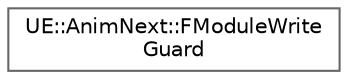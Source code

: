 digraph "Graphical Class Hierarchy"
{
 // INTERACTIVE_SVG=YES
 // LATEX_PDF_SIZE
  bgcolor="transparent";
  edge [fontname=Helvetica,fontsize=10,labelfontname=Helvetica,labelfontsize=10];
  node [fontname=Helvetica,fontsize=10,shape=box,height=0.2,width=0.4];
  rankdir="LR";
  Node0 [id="Node000000",label="UE::AnimNext::FModuleWrite\lGuard",height=0.2,width=0.4,color="grey40", fillcolor="white", style="filled",URL="$d5/da1/structUE_1_1AnimNext_1_1FModuleWriteGuard.html",tooltip=" "];
}
